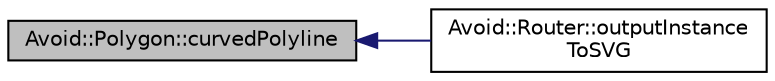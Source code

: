 digraph "Avoid::Polygon::curvedPolyline"
{
  edge [fontname="Helvetica",fontsize="10",labelfontname="Helvetica",labelfontsize="10"];
  node [fontname="Helvetica",fontsize="10",shape=record];
  rankdir="LR";
  Node21 [label="Avoid::Polygon::curvedPolyline",height=0.2,width=0.4,color="black", fillcolor="grey75", style="filled", fontcolor="black"];
  Node21 -> Node22 [dir="back",color="midnightblue",fontsize="10",style="solid",fontname="Helvetica"];
  Node22 [label="Avoid::Router::outputInstance\lToSVG",height=0.2,width=0.4,color="black", fillcolor="white", style="filled",URL="$classAvoid_1_1Router.html#a458aae2d6447e0958e4916a8c29bbb47",tooltip="Generates an SVG file containing debug output and code that can be used to regenerate the instance..."];
}

